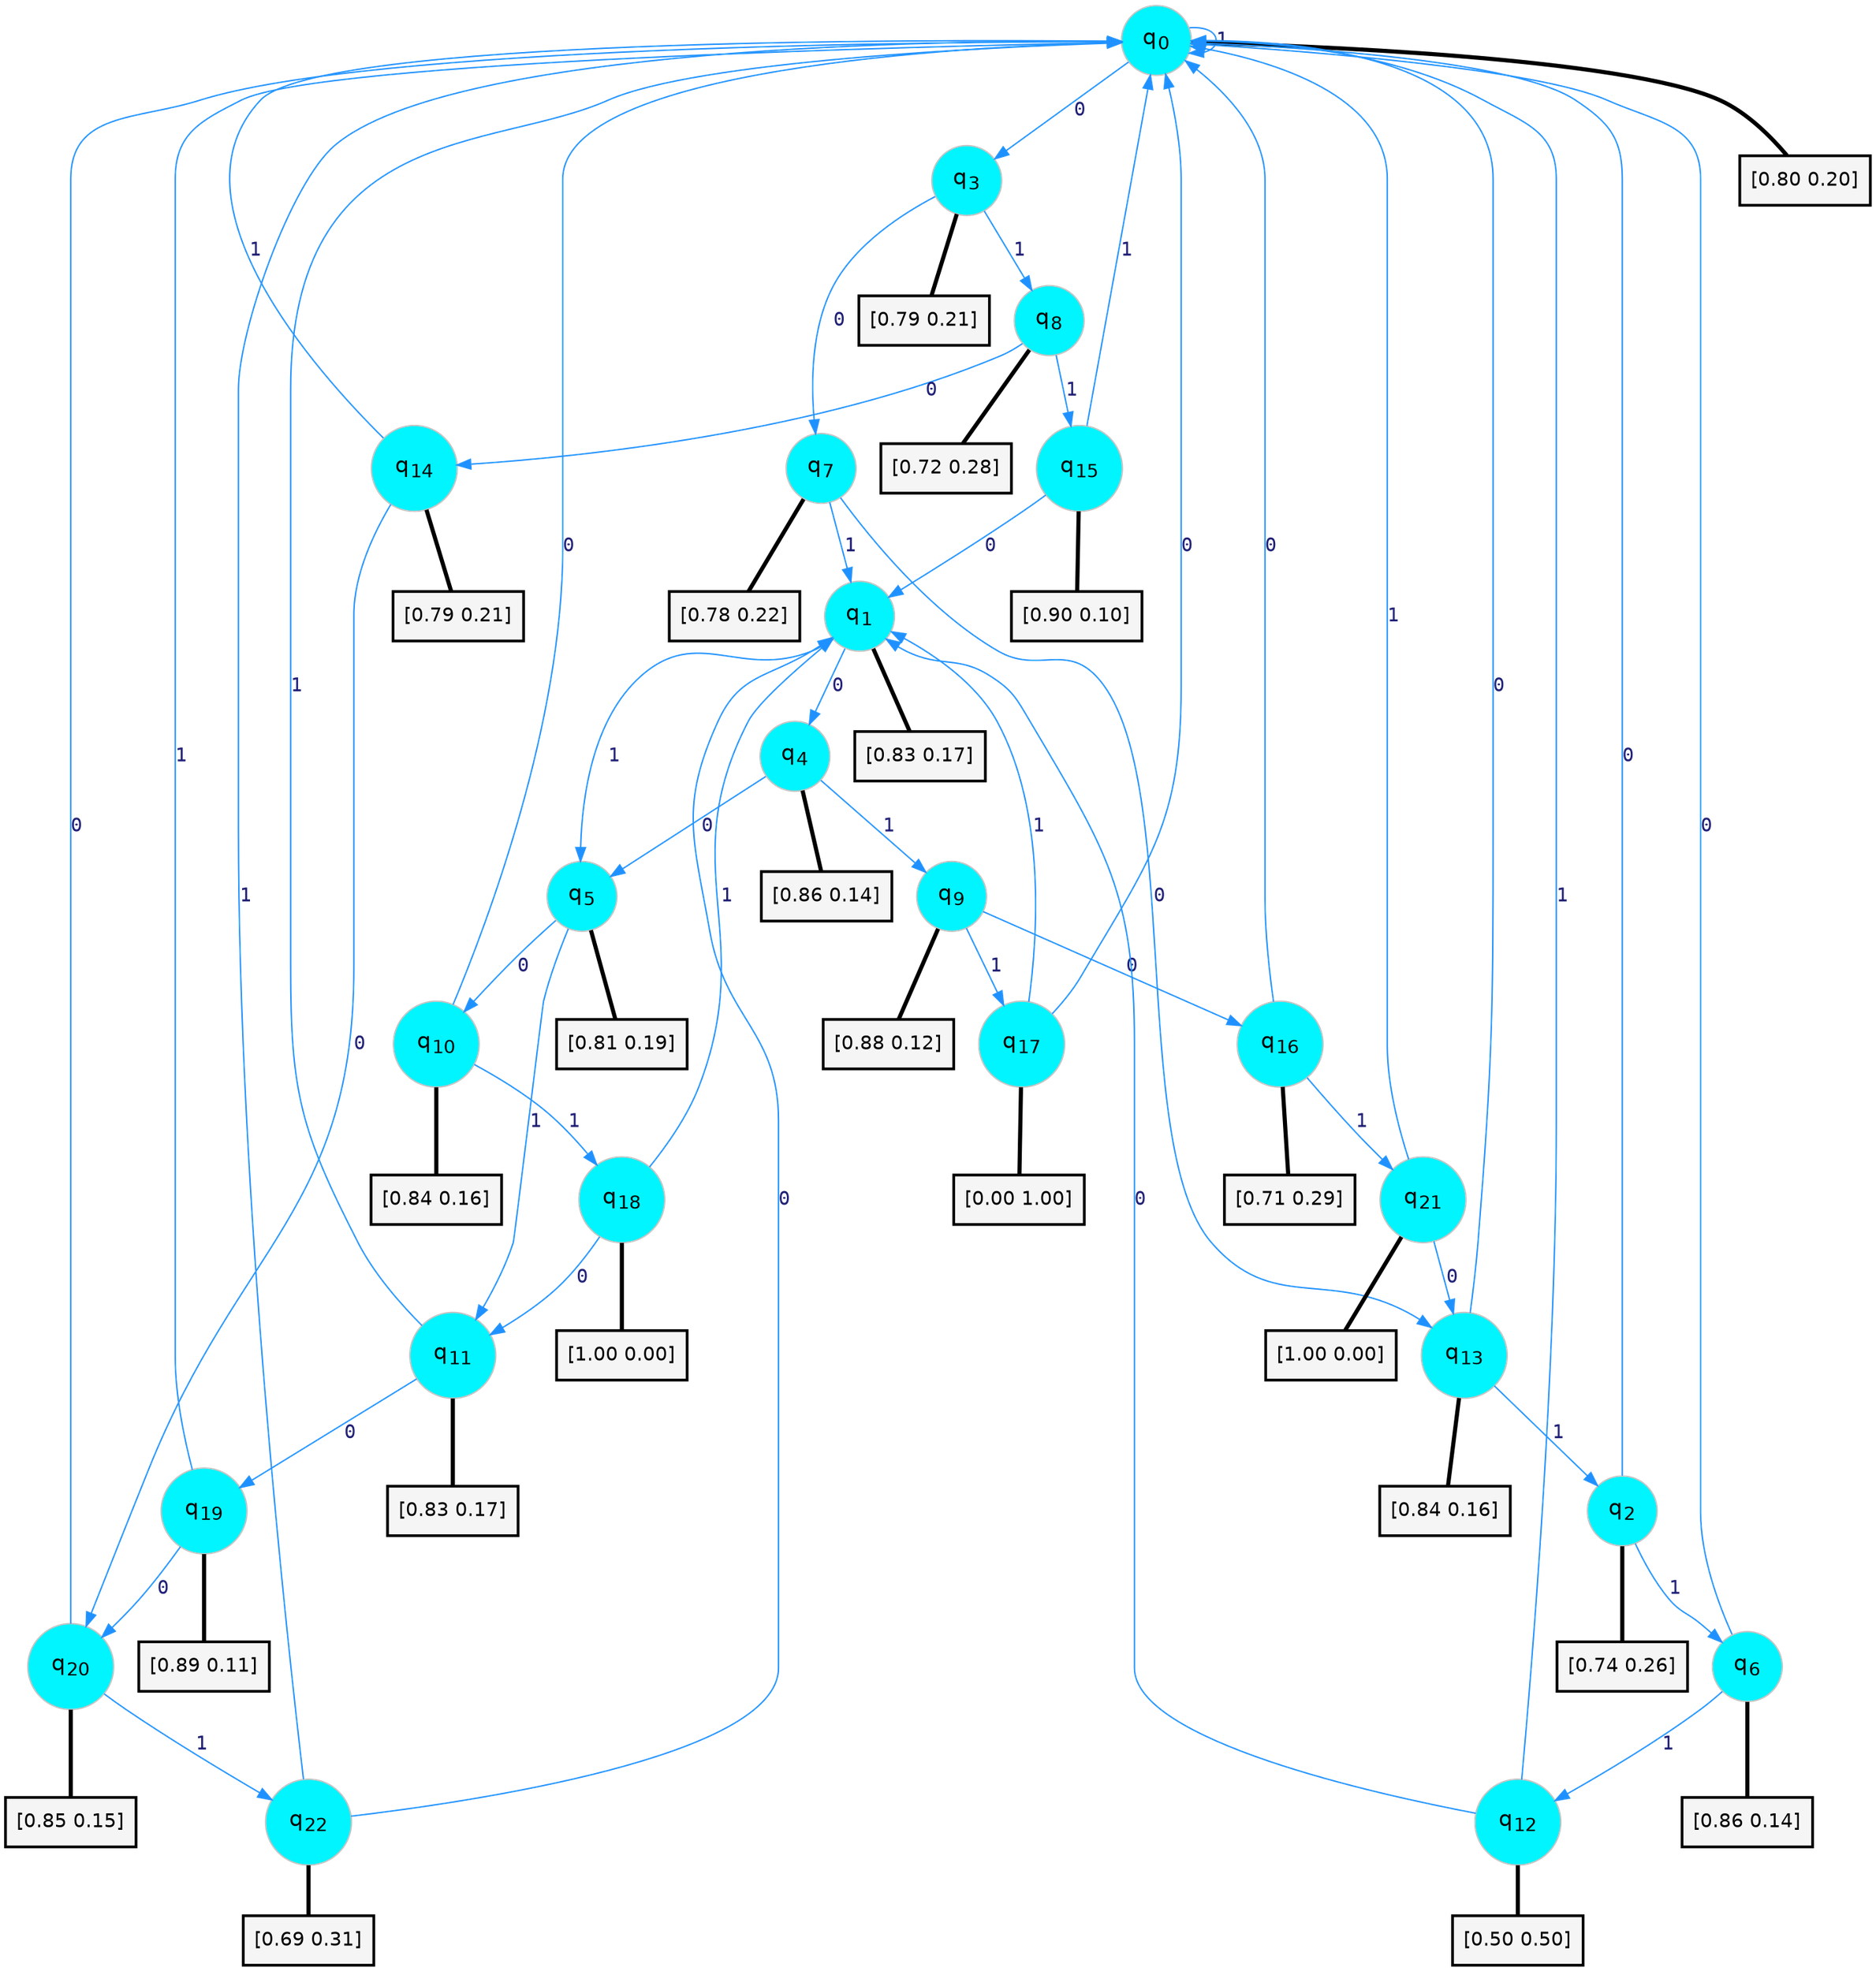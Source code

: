 digraph G {
graph [
bgcolor=transparent, dpi=300, rankdir=TD, size="40,25"];
node [
color=gray, fillcolor=turquoise1, fontcolor=black, fontname=Helvetica, fontsize=16, fontweight=bold, shape=circle, style=filled];
edge [
arrowsize=1, color=dodgerblue1, fontcolor=midnightblue, fontname=courier, fontweight=bold, penwidth=1, style=solid, weight=20];
0[label=<q<SUB>0</SUB>>];
1[label=<q<SUB>1</SUB>>];
2[label=<q<SUB>2</SUB>>];
3[label=<q<SUB>3</SUB>>];
4[label=<q<SUB>4</SUB>>];
5[label=<q<SUB>5</SUB>>];
6[label=<q<SUB>6</SUB>>];
7[label=<q<SUB>7</SUB>>];
8[label=<q<SUB>8</SUB>>];
9[label=<q<SUB>9</SUB>>];
10[label=<q<SUB>10</SUB>>];
11[label=<q<SUB>11</SUB>>];
12[label=<q<SUB>12</SUB>>];
13[label=<q<SUB>13</SUB>>];
14[label=<q<SUB>14</SUB>>];
15[label=<q<SUB>15</SUB>>];
16[label=<q<SUB>16</SUB>>];
17[label=<q<SUB>17</SUB>>];
18[label=<q<SUB>18</SUB>>];
19[label=<q<SUB>19</SUB>>];
20[label=<q<SUB>20</SUB>>];
21[label=<q<SUB>21</SUB>>];
22[label=<q<SUB>22</SUB>>];
23[label="[0.80 0.20]", shape=box,fontcolor=black, fontname=Helvetica, fontsize=14, penwidth=2, fillcolor=whitesmoke,color=black];
24[label="[0.83 0.17]", shape=box,fontcolor=black, fontname=Helvetica, fontsize=14, penwidth=2, fillcolor=whitesmoke,color=black];
25[label="[0.74 0.26]", shape=box,fontcolor=black, fontname=Helvetica, fontsize=14, penwidth=2, fillcolor=whitesmoke,color=black];
26[label="[0.79 0.21]", shape=box,fontcolor=black, fontname=Helvetica, fontsize=14, penwidth=2, fillcolor=whitesmoke,color=black];
27[label="[0.86 0.14]", shape=box,fontcolor=black, fontname=Helvetica, fontsize=14, penwidth=2, fillcolor=whitesmoke,color=black];
28[label="[0.81 0.19]", shape=box,fontcolor=black, fontname=Helvetica, fontsize=14, penwidth=2, fillcolor=whitesmoke,color=black];
29[label="[0.86 0.14]", shape=box,fontcolor=black, fontname=Helvetica, fontsize=14, penwidth=2, fillcolor=whitesmoke,color=black];
30[label="[0.78 0.22]", shape=box,fontcolor=black, fontname=Helvetica, fontsize=14, penwidth=2, fillcolor=whitesmoke,color=black];
31[label="[0.72 0.28]", shape=box,fontcolor=black, fontname=Helvetica, fontsize=14, penwidth=2, fillcolor=whitesmoke,color=black];
32[label="[0.88 0.12]", shape=box,fontcolor=black, fontname=Helvetica, fontsize=14, penwidth=2, fillcolor=whitesmoke,color=black];
33[label="[0.84 0.16]", shape=box,fontcolor=black, fontname=Helvetica, fontsize=14, penwidth=2, fillcolor=whitesmoke,color=black];
34[label="[0.83 0.17]", shape=box,fontcolor=black, fontname=Helvetica, fontsize=14, penwidth=2, fillcolor=whitesmoke,color=black];
35[label="[0.50 0.50]", shape=box,fontcolor=black, fontname=Helvetica, fontsize=14, penwidth=2, fillcolor=whitesmoke,color=black];
36[label="[0.84 0.16]", shape=box,fontcolor=black, fontname=Helvetica, fontsize=14, penwidth=2, fillcolor=whitesmoke,color=black];
37[label="[0.79 0.21]", shape=box,fontcolor=black, fontname=Helvetica, fontsize=14, penwidth=2, fillcolor=whitesmoke,color=black];
38[label="[0.90 0.10]", shape=box,fontcolor=black, fontname=Helvetica, fontsize=14, penwidth=2, fillcolor=whitesmoke,color=black];
39[label="[0.71 0.29]", shape=box,fontcolor=black, fontname=Helvetica, fontsize=14, penwidth=2, fillcolor=whitesmoke,color=black];
40[label="[0.00 1.00]", shape=box,fontcolor=black, fontname=Helvetica, fontsize=14, penwidth=2, fillcolor=whitesmoke,color=black];
41[label="[1.00 0.00]", shape=box,fontcolor=black, fontname=Helvetica, fontsize=14, penwidth=2, fillcolor=whitesmoke,color=black];
42[label="[0.89 0.11]", shape=box,fontcolor=black, fontname=Helvetica, fontsize=14, penwidth=2, fillcolor=whitesmoke,color=black];
43[label="[0.85 0.15]", shape=box,fontcolor=black, fontname=Helvetica, fontsize=14, penwidth=2, fillcolor=whitesmoke,color=black];
44[label="[1.00 0.00]", shape=box,fontcolor=black, fontname=Helvetica, fontsize=14, penwidth=2, fillcolor=whitesmoke,color=black];
45[label="[0.69 0.31]", shape=box,fontcolor=black, fontname=Helvetica, fontsize=14, penwidth=2, fillcolor=whitesmoke,color=black];
0->3 [label=0];
0->0 [label=1];
0->23 [arrowhead=none, penwidth=3,color=black];
1->4 [label=0];
1->5 [label=1];
1->24 [arrowhead=none, penwidth=3,color=black];
2->0 [label=0];
2->6 [label=1];
2->25 [arrowhead=none, penwidth=3,color=black];
3->7 [label=0];
3->8 [label=1];
3->26 [arrowhead=none, penwidth=3,color=black];
4->5 [label=0];
4->9 [label=1];
4->27 [arrowhead=none, penwidth=3,color=black];
5->10 [label=0];
5->11 [label=1];
5->28 [arrowhead=none, penwidth=3,color=black];
6->0 [label=0];
6->12 [label=1];
6->29 [arrowhead=none, penwidth=3,color=black];
7->13 [label=0];
7->1 [label=1];
7->30 [arrowhead=none, penwidth=3,color=black];
8->14 [label=0];
8->15 [label=1];
8->31 [arrowhead=none, penwidth=3,color=black];
9->16 [label=0];
9->17 [label=1];
9->32 [arrowhead=none, penwidth=3,color=black];
10->0 [label=0];
10->18 [label=1];
10->33 [arrowhead=none, penwidth=3,color=black];
11->19 [label=0];
11->0 [label=1];
11->34 [arrowhead=none, penwidth=3,color=black];
12->1 [label=0];
12->0 [label=1];
12->35 [arrowhead=none, penwidth=3,color=black];
13->0 [label=0];
13->2 [label=1];
13->36 [arrowhead=none, penwidth=3,color=black];
14->20 [label=0];
14->0 [label=1];
14->37 [arrowhead=none, penwidth=3,color=black];
15->1 [label=0];
15->0 [label=1];
15->38 [arrowhead=none, penwidth=3,color=black];
16->0 [label=0];
16->21 [label=1];
16->39 [arrowhead=none, penwidth=3,color=black];
17->0 [label=0];
17->1 [label=1];
17->40 [arrowhead=none, penwidth=3,color=black];
18->11 [label=0];
18->1 [label=1];
18->41 [arrowhead=none, penwidth=3,color=black];
19->20 [label=0];
19->0 [label=1];
19->42 [arrowhead=none, penwidth=3,color=black];
20->0 [label=0];
20->22 [label=1];
20->43 [arrowhead=none, penwidth=3,color=black];
21->13 [label=0];
21->0 [label=1];
21->44 [arrowhead=none, penwidth=3,color=black];
22->1 [label=0];
22->0 [label=1];
22->45 [arrowhead=none, penwidth=3,color=black];
}
